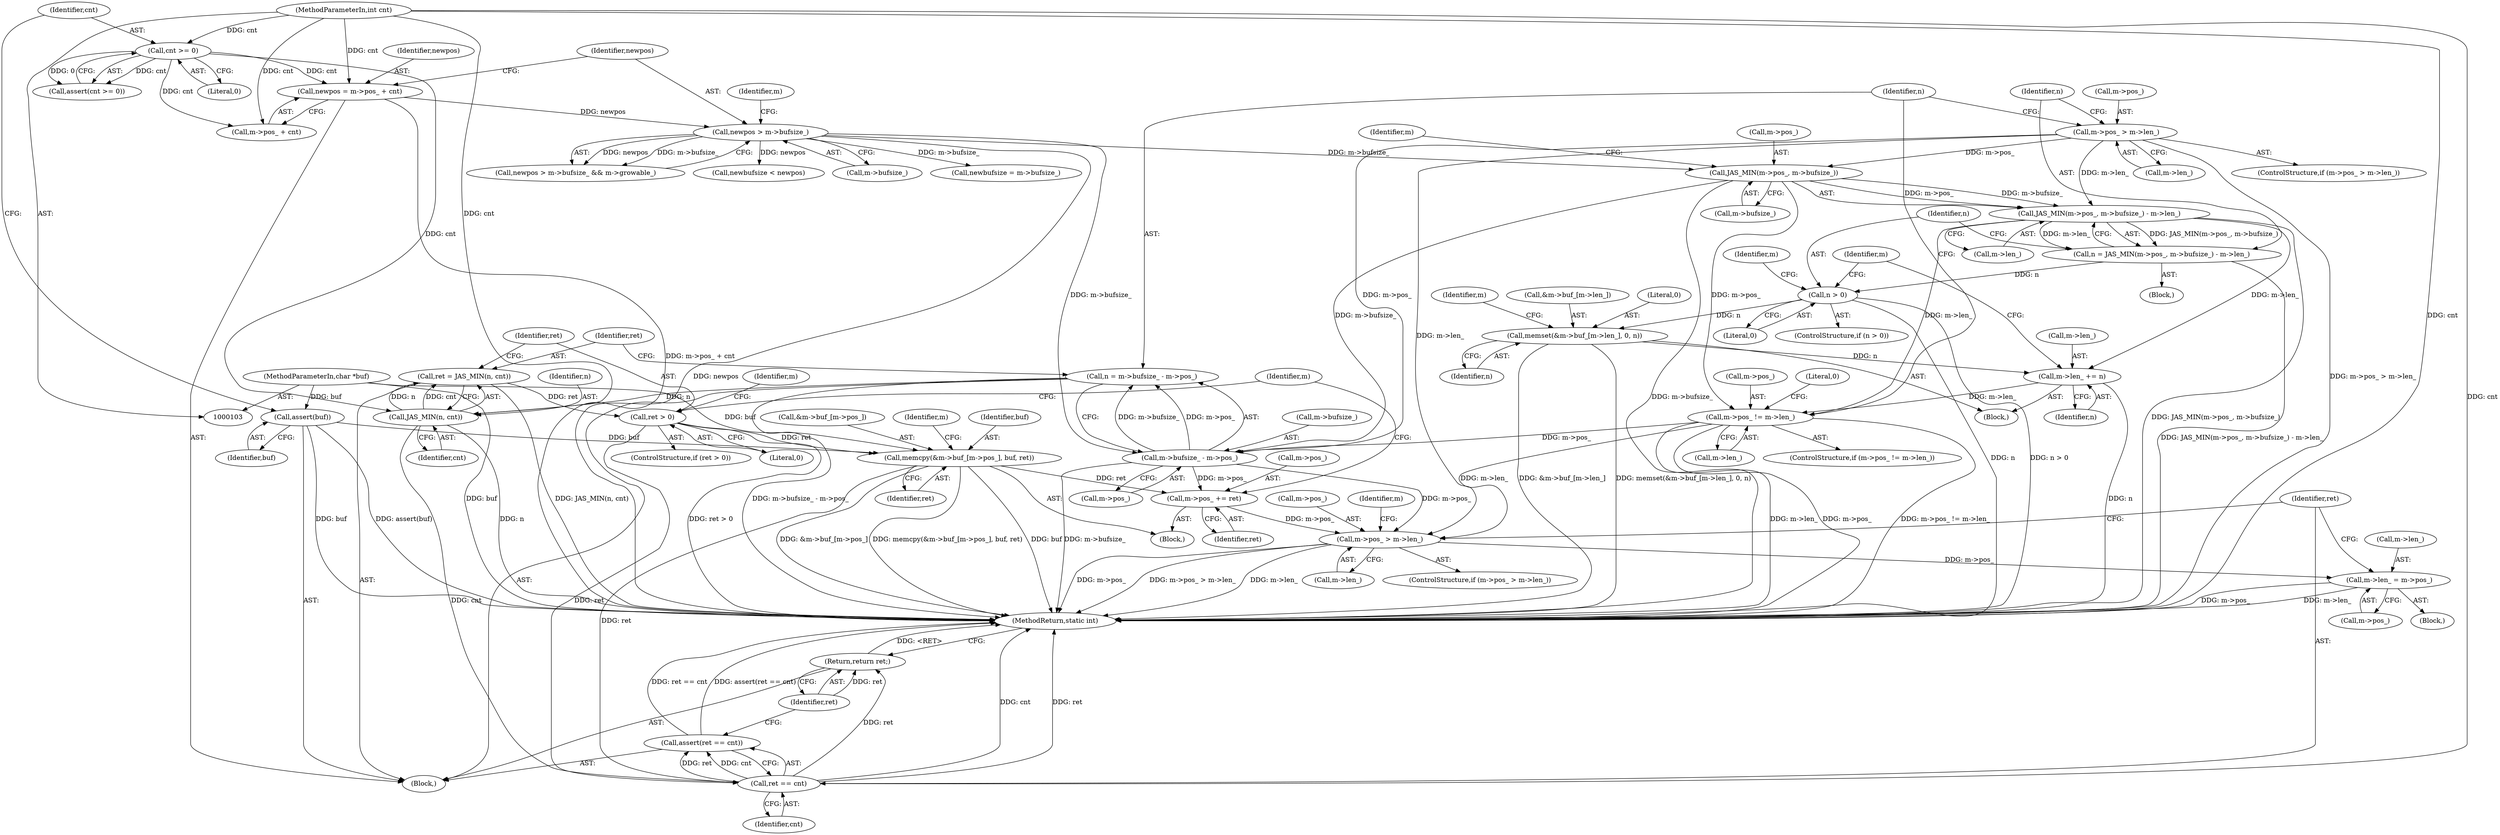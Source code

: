 digraph "0_jasper_634ce8e8a5accc0fa05dd2c20d42b4749d4b2735_7@API" {
"1000269" [label="(Call,memcpy(&m->buf_[m->pos_], buf, ret))"];
"1000118" [label="(Call,assert(buf))"];
"1000105" [label="(MethodParameterIn,char *buf)"];
"1000265" [label="(Call,ret > 0)"];
"1000259" [label="(Call,ret = JAS_MIN(n, cnt))"];
"1000261" [label="(Call,JAS_MIN(n, cnt))"];
"1000250" [label="(Call,n = m->bufsize_ - m->pos_)"];
"1000252" [label="(Call,m->bufsize_ - m->pos_)"];
"1000142" [label="(Call,newpos > m->bufsize_)"];
"1000133" [label="(Call,newpos = m->pos_ + cnt)"];
"1000121" [label="(Call,cnt >= 0)"];
"1000106" [label="(MethodParameterIn,int cnt)"];
"1000208" [label="(Call,JAS_MIN(m->pos_, m->bufsize_))"];
"1000197" [label="(Call,m->pos_ > m->len_)"];
"1000240" [label="(Call,m->pos_ != m->len_)"];
"1000234" [label="(Call,m->len_ += n)"];
"1000223" [label="(Call,memset(&m->buf_[m->len_], 0, n))"];
"1000219" [label="(Call,n > 0)"];
"1000205" [label="(Call,n = JAS_MIN(m->pos_, m->bufsize_) - m->len_)"];
"1000207" [label="(Call,JAS_MIN(m->pos_, m->bufsize_) - m->len_)"];
"1000280" [label="(Call,m->pos_ += ret)"];
"1000286" [label="(Call,m->pos_ > m->len_)"];
"1000294" [label="(Call,m->len_ = m->pos_)"];
"1000302" [label="(Call,ret == cnt)"];
"1000301" [label="(Call,assert(ret == cnt))"];
"1000305" [label="(Return,return ret;)"];
"1000204" [label="(Block,)"];
"1000296" [label="(Identifier,m)"];
"1000284" [label="(Identifier,ret)"];
"1000198" [label="(Call,m->pos_)"];
"1000304" [label="(Identifier,cnt)"];
"1000144" [label="(Call,m->bufsize_)"];
"1000265" [label="(Call,ret > 0)"];
"1000261" [label="(Call,JAS_MIN(n, cnt))"];
"1000151" [label="(Call,newbufsize = m->bufsize_)"];
"1000119" [label="(Identifier,buf)"];
"1000263" [label="(Identifier,cnt)"];
"1000256" [label="(Call,m->pos_)"];
"1000278" [label="(Identifier,buf)"];
"1000121" [label="(Call,cnt >= 0)"];
"1000206" [label="(Identifier,n)"];
"1000266" [label="(Identifier,ret)"];
"1000285" [label="(ControlStructure,if (m->pos_ > m->len_))"];
"1000133" [label="(Call,newpos = m->pos_ + cnt)"];
"1000238" [label="(Identifier,n)"];
"1000227" [label="(Identifier,m)"];
"1000239" [label="(ControlStructure,if (m->pos_ != m->len_))"];
"1000270" [label="(Call,&m->buf_[m->pos_])"];
"1000141" [label="(Call,newpos > m->bufsize_ && m->growable_)"];
"1000244" [label="(Call,m->len_)"];
"1000251" [label="(Identifier,n)"];
"1000216" [label="(Identifier,m)"];
"1000219" [label="(Call,n > 0)"];
"1000306" [label="(Identifier,ret)"];
"1000293" [label="(Block,)"];
"1000224" [label="(Call,&m->buf_[m->len_])"];
"1000267" [label="(Literal,0)"];
"1000207" [label="(Call,JAS_MIN(m->pos_, m->bufsize_) - m->len_)"];
"1000295" [label="(Call,m->len_)"];
"1000264" [label="(ControlStructure,if (ret > 0))"];
"1000120" [label="(Call,assert(cnt >= 0))"];
"1000242" [label="(Identifier,m)"];
"1000208" [label="(Call,JAS_MIN(m->pos_, m->bufsize_))"];
"1000215" [label="(Call,m->len_)"];
"1000290" [label="(Call,m->len_)"];
"1000305" [label="(Return,return ret;)"];
"1000249" [label="(Literal,0)"];
"1000212" [label="(Call,m->bufsize_)"];
"1000196" [label="(ControlStructure,if (m->pos_ > m->len_))"];
"1000302" [label="(Call,ret == cnt)"];
"1000253" [label="(Call,m->bufsize_)"];
"1000234" [label="(Call,m->len_ += n)"];
"1000223" [label="(Call,memset(&m->buf_[m->len_], 0, n))"];
"1000218" [label="(ControlStructure,if (n > 0))"];
"1000122" [label="(Identifier,cnt)"];
"1000303" [label="(Identifier,ret)"];
"1000279" [label="(Identifier,ret)"];
"1000250" [label="(Call,n = m->bufsize_ - m->pos_)"];
"1000280" [label="(Call,m->pos_ += ret)"];
"1000241" [label="(Call,m->pos_)"];
"1000205" [label="(Call,n = JAS_MIN(m->pos_, m->bufsize_) - m->len_)"];
"1000221" [label="(Literal,0)"];
"1000240" [label="(Call,m->pos_ != m->len_)"];
"1000281" [label="(Call,m->pos_)"];
"1000260" [label="(Identifier,ret)"];
"1000148" [label="(Identifier,m)"];
"1000142" [label="(Call,newpos > m->bufsize_)"];
"1000288" [label="(Identifier,m)"];
"1000233" [label="(Identifier,n)"];
"1000301" [label="(Call,assert(ret == cnt))"];
"1000307" [label="(MethodReturn,static int)"];
"1000143" [label="(Identifier,newpos)"];
"1000282" [label="(Identifier,m)"];
"1000294" [label="(Call,m->len_ = m->pos_)"];
"1000268" [label="(Block,)"];
"1000235" [label="(Call,m->len_)"];
"1000107" [label="(Block,)"];
"1000105" [label="(MethodParameterIn,char *buf)"];
"1000135" [label="(Call,m->pos_ + cnt)"];
"1000232" [label="(Literal,0)"];
"1000197" [label="(Call,m->pos_ > m->len_)"];
"1000273" [label="(Identifier,m)"];
"1000262" [label="(Identifier,n)"];
"1000286" [label="(Call,m->pos_ > m->len_)"];
"1000201" [label="(Call,m->len_)"];
"1000236" [label="(Identifier,m)"];
"1000157" [label="(Call,newbufsize < newpos)"];
"1000123" [label="(Literal,0)"];
"1000269" [label="(Call,memcpy(&m->buf_[m->pos_], buf, ret))"];
"1000220" [label="(Identifier,n)"];
"1000287" [label="(Call,m->pos_)"];
"1000298" [label="(Call,m->pos_)"];
"1000106" [label="(MethodParameterIn,int cnt)"];
"1000209" [label="(Call,m->pos_)"];
"1000222" [label="(Block,)"];
"1000259" [label="(Call,ret = JAS_MIN(n, cnt))"];
"1000252" [label="(Call,m->bufsize_ - m->pos_)"];
"1000134" [label="(Identifier,newpos)"];
"1000118" [label="(Call,assert(buf))"];
"1000269" -> "1000268"  [label="AST: "];
"1000269" -> "1000279"  [label="CFG: "];
"1000270" -> "1000269"  [label="AST: "];
"1000278" -> "1000269"  [label="AST: "];
"1000279" -> "1000269"  [label="AST: "];
"1000282" -> "1000269"  [label="CFG: "];
"1000269" -> "1000307"  [label="DDG: memcpy(&m->buf_[m->pos_], buf, ret)"];
"1000269" -> "1000307"  [label="DDG: buf"];
"1000269" -> "1000307"  [label="DDG: &m->buf_[m->pos_]"];
"1000118" -> "1000269"  [label="DDG: buf"];
"1000105" -> "1000269"  [label="DDG: buf"];
"1000265" -> "1000269"  [label="DDG: ret"];
"1000269" -> "1000280"  [label="DDG: ret"];
"1000269" -> "1000302"  [label="DDG: ret"];
"1000118" -> "1000107"  [label="AST: "];
"1000118" -> "1000119"  [label="CFG: "];
"1000119" -> "1000118"  [label="AST: "];
"1000122" -> "1000118"  [label="CFG: "];
"1000118" -> "1000307"  [label="DDG: assert(buf)"];
"1000118" -> "1000307"  [label="DDG: buf"];
"1000105" -> "1000118"  [label="DDG: buf"];
"1000105" -> "1000103"  [label="AST: "];
"1000105" -> "1000307"  [label="DDG: buf"];
"1000265" -> "1000264"  [label="AST: "];
"1000265" -> "1000267"  [label="CFG: "];
"1000266" -> "1000265"  [label="AST: "];
"1000267" -> "1000265"  [label="AST: "];
"1000273" -> "1000265"  [label="CFG: "];
"1000288" -> "1000265"  [label="CFG: "];
"1000265" -> "1000307"  [label="DDG: ret > 0"];
"1000259" -> "1000265"  [label="DDG: ret"];
"1000265" -> "1000302"  [label="DDG: ret"];
"1000259" -> "1000107"  [label="AST: "];
"1000259" -> "1000261"  [label="CFG: "];
"1000260" -> "1000259"  [label="AST: "];
"1000261" -> "1000259"  [label="AST: "];
"1000266" -> "1000259"  [label="CFG: "];
"1000259" -> "1000307"  [label="DDG: JAS_MIN(n, cnt)"];
"1000261" -> "1000259"  [label="DDG: n"];
"1000261" -> "1000259"  [label="DDG: cnt"];
"1000261" -> "1000263"  [label="CFG: "];
"1000262" -> "1000261"  [label="AST: "];
"1000263" -> "1000261"  [label="AST: "];
"1000261" -> "1000307"  [label="DDG: n"];
"1000250" -> "1000261"  [label="DDG: n"];
"1000106" -> "1000261"  [label="DDG: cnt"];
"1000121" -> "1000261"  [label="DDG: cnt"];
"1000261" -> "1000302"  [label="DDG: cnt"];
"1000250" -> "1000107"  [label="AST: "];
"1000250" -> "1000252"  [label="CFG: "];
"1000251" -> "1000250"  [label="AST: "];
"1000252" -> "1000250"  [label="AST: "];
"1000260" -> "1000250"  [label="CFG: "];
"1000250" -> "1000307"  [label="DDG: m->bufsize_ - m->pos_"];
"1000252" -> "1000250"  [label="DDG: m->bufsize_"];
"1000252" -> "1000250"  [label="DDG: m->pos_"];
"1000252" -> "1000256"  [label="CFG: "];
"1000253" -> "1000252"  [label="AST: "];
"1000256" -> "1000252"  [label="AST: "];
"1000252" -> "1000307"  [label="DDG: m->bufsize_"];
"1000142" -> "1000252"  [label="DDG: m->bufsize_"];
"1000208" -> "1000252"  [label="DDG: m->bufsize_"];
"1000240" -> "1000252"  [label="DDG: m->pos_"];
"1000197" -> "1000252"  [label="DDG: m->pos_"];
"1000252" -> "1000280"  [label="DDG: m->pos_"];
"1000252" -> "1000286"  [label="DDG: m->pos_"];
"1000142" -> "1000141"  [label="AST: "];
"1000142" -> "1000144"  [label="CFG: "];
"1000143" -> "1000142"  [label="AST: "];
"1000144" -> "1000142"  [label="AST: "];
"1000148" -> "1000142"  [label="CFG: "];
"1000141" -> "1000142"  [label="CFG: "];
"1000142" -> "1000307"  [label="DDG: newpos"];
"1000142" -> "1000141"  [label="DDG: newpos"];
"1000142" -> "1000141"  [label="DDG: m->bufsize_"];
"1000133" -> "1000142"  [label="DDG: newpos"];
"1000142" -> "1000151"  [label="DDG: m->bufsize_"];
"1000142" -> "1000157"  [label="DDG: newpos"];
"1000142" -> "1000208"  [label="DDG: m->bufsize_"];
"1000133" -> "1000107"  [label="AST: "];
"1000133" -> "1000135"  [label="CFG: "];
"1000134" -> "1000133"  [label="AST: "];
"1000135" -> "1000133"  [label="AST: "];
"1000143" -> "1000133"  [label="CFG: "];
"1000133" -> "1000307"  [label="DDG: m->pos_ + cnt"];
"1000121" -> "1000133"  [label="DDG: cnt"];
"1000106" -> "1000133"  [label="DDG: cnt"];
"1000121" -> "1000120"  [label="AST: "];
"1000121" -> "1000123"  [label="CFG: "];
"1000122" -> "1000121"  [label="AST: "];
"1000123" -> "1000121"  [label="AST: "];
"1000120" -> "1000121"  [label="CFG: "];
"1000121" -> "1000120"  [label="DDG: cnt"];
"1000121" -> "1000120"  [label="DDG: 0"];
"1000106" -> "1000121"  [label="DDG: cnt"];
"1000121" -> "1000135"  [label="DDG: cnt"];
"1000106" -> "1000103"  [label="AST: "];
"1000106" -> "1000307"  [label="DDG: cnt"];
"1000106" -> "1000135"  [label="DDG: cnt"];
"1000106" -> "1000302"  [label="DDG: cnt"];
"1000208" -> "1000207"  [label="AST: "];
"1000208" -> "1000212"  [label="CFG: "];
"1000209" -> "1000208"  [label="AST: "];
"1000212" -> "1000208"  [label="AST: "];
"1000216" -> "1000208"  [label="CFG: "];
"1000208" -> "1000307"  [label="DDG: m->bufsize_"];
"1000208" -> "1000207"  [label="DDG: m->pos_"];
"1000208" -> "1000207"  [label="DDG: m->bufsize_"];
"1000197" -> "1000208"  [label="DDG: m->pos_"];
"1000208" -> "1000240"  [label="DDG: m->pos_"];
"1000197" -> "1000196"  [label="AST: "];
"1000197" -> "1000201"  [label="CFG: "];
"1000198" -> "1000197"  [label="AST: "];
"1000201" -> "1000197"  [label="AST: "];
"1000206" -> "1000197"  [label="CFG: "];
"1000251" -> "1000197"  [label="CFG: "];
"1000197" -> "1000307"  [label="DDG: m->pos_ > m->len_"];
"1000197" -> "1000207"  [label="DDG: m->len_"];
"1000197" -> "1000286"  [label="DDG: m->len_"];
"1000240" -> "1000239"  [label="AST: "];
"1000240" -> "1000244"  [label="CFG: "];
"1000241" -> "1000240"  [label="AST: "];
"1000244" -> "1000240"  [label="AST: "];
"1000249" -> "1000240"  [label="CFG: "];
"1000251" -> "1000240"  [label="CFG: "];
"1000240" -> "1000307"  [label="DDG: m->pos_ != m->len_"];
"1000240" -> "1000307"  [label="DDG: m->len_"];
"1000240" -> "1000307"  [label="DDG: m->pos_"];
"1000234" -> "1000240"  [label="DDG: m->len_"];
"1000207" -> "1000240"  [label="DDG: m->len_"];
"1000240" -> "1000286"  [label="DDG: m->len_"];
"1000234" -> "1000222"  [label="AST: "];
"1000234" -> "1000238"  [label="CFG: "];
"1000235" -> "1000234"  [label="AST: "];
"1000238" -> "1000234"  [label="AST: "];
"1000242" -> "1000234"  [label="CFG: "];
"1000234" -> "1000307"  [label="DDG: n"];
"1000223" -> "1000234"  [label="DDG: n"];
"1000207" -> "1000234"  [label="DDG: m->len_"];
"1000223" -> "1000222"  [label="AST: "];
"1000223" -> "1000233"  [label="CFG: "];
"1000224" -> "1000223"  [label="AST: "];
"1000232" -> "1000223"  [label="AST: "];
"1000233" -> "1000223"  [label="AST: "];
"1000236" -> "1000223"  [label="CFG: "];
"1000223" -> "1000307"  [label="DDG: memset(&m->buf_[m->len_], 0, n)"];
"1000223" -> "1000307"  [label="DDG: &m->buf_[m->len_]"];
"1000219" -> "1000223"  [label="DDG: n"];
"1000219" -> "1000218"  [label="AST: "];
"1000219" -> "1000221"  [label="CFG: "];
"1000220" -> "1000219"  [label="AST: "];
"1000221" -> "1000219"  [label="AST: "];
"1000227" -> "1000219"  [label="CFG: "];
"1000242" -> "1000219"  [label="CFG: "];
"1000219" -> "1000307"  [label="DDG: n > 0"];
"1000219" -> "1000307"  [label="DDG: n"];
"1000205" -> "1000219"  [label="DDG: n"];
"1000205" -> "1000204"  [label="AST: "];
"1000205" -> "1000207"  [label="CFG: "];
"1000206" -> "1000205"  [label="AST: "];
"1000207" -> "1000205"  [label="AST: "];
"1000220" -> "1000205"  [label="CFG: "];
"1000205" -> "1000307"  [label="DDG: JAS_MIN(m->pos_, m->bufsize_) - m->len_"];
"1000207" -> "1000205"  [label="DDG: JAS_MIN(m->pos_, m->bufsize_)"];
"1000207" -> "1000205"  [label="DDG: m->len_"];
"1000207" -> "1000215"  [label="CFG: "];
"1000215" -> "1000207"  [label="AST: "];
"1000207" -> "1000307"  [label="DDG: JAS_MIN(m->pos_, m->bufsize_)"];
"1000280" -> "1000268"  [label="AST: "];
"1000280" -> "1000284"  [label="CFG: "];
"1000281" -> "1000280"  [label="AST: "];
"1000284" -> "1000280"  [label="AST: "];
"1000288" -> "1000280"  [label="CFG: "];
"1000280" -> "1000286"  [label="DDG: m->pos_"];
"1000286" -> "1000285"  [label="AST: "];
"1000286" -> "1000290"  [label="CFG: "];
"1000287" -> "1000286"  [label="AST: "];
"1000290" -> "1000286"  [label="AST: "];
"1000296" -> "1000286"  [label="CFG: "];
"1000303" -> "1000286"  [label="CFG: "];
"1000286" -> "1000307"  [label="DDG: m->pos_ > m->len_"];
"1000286" -> "1000307"  [label="DDG: m->len_"];
"1000286" -> "1000307"  [label="DDG: m->pos_"];
"1000286" -> "1000294"  [label="DDG: m->pos_"];
"1000294" -> "1000293"  [label="AST: "];
"1000294" -> "1000298"  [label="CFG: "];
"1000295" -> "1000294"  [label="AST: "];
"1000298" -> "1000294"  [label="AST: "];
"1000303" -> "1000294"  [label="CFG: "];
"1000294" -> "1000307"  [label="DDG: m->pos_"];
"1000294" -> "1000307"  [label="DDG: m->len_"];
"1000302" -> "1000301"  [label="AST: "];
"1000302" -> "1000304"  [label="CFG: "];
"1000303" -> "1000302"  [label="AST: "];
"1000304" -> "1000302"  [label="AST: "];
"1000301" -> "1000302"  [label="CFG: "];
"1000302" -> "1000307"  [label="DDG: cnt"];
"1000302" -> "1000307"  [label="DDG: ret"];
"1000302" -> "1000301"  [label="DDG: ret"];
"1000302" -> "1000301"  [label="DDG: cnt"];
"1000302" -> "1000305"  [label="DDG: ret"];
"1000301" -> "1000107"  [label="AST: "];
"1000306" -> "1000301"  [label="CFG: "];
"1000301" -> "1000307"  [label="DDG: assert(ret == cnt)"];
"1000301" -> "1000307"  [label="DDG: ret == cnt"];
"1000305" -> "1000107"  [label="AST: "];
"1000305" -> "1000306"  [label="CFG: "];
"1000306" -> "1000305"  [label="AST: "];
"1000307" -> "1000305"  [label="CFG: "];
"1000305" -> "1000307"  [label="DDG: <RET>"];
"1000306" -> "1000305"  [label="DDG: ret"];
}
